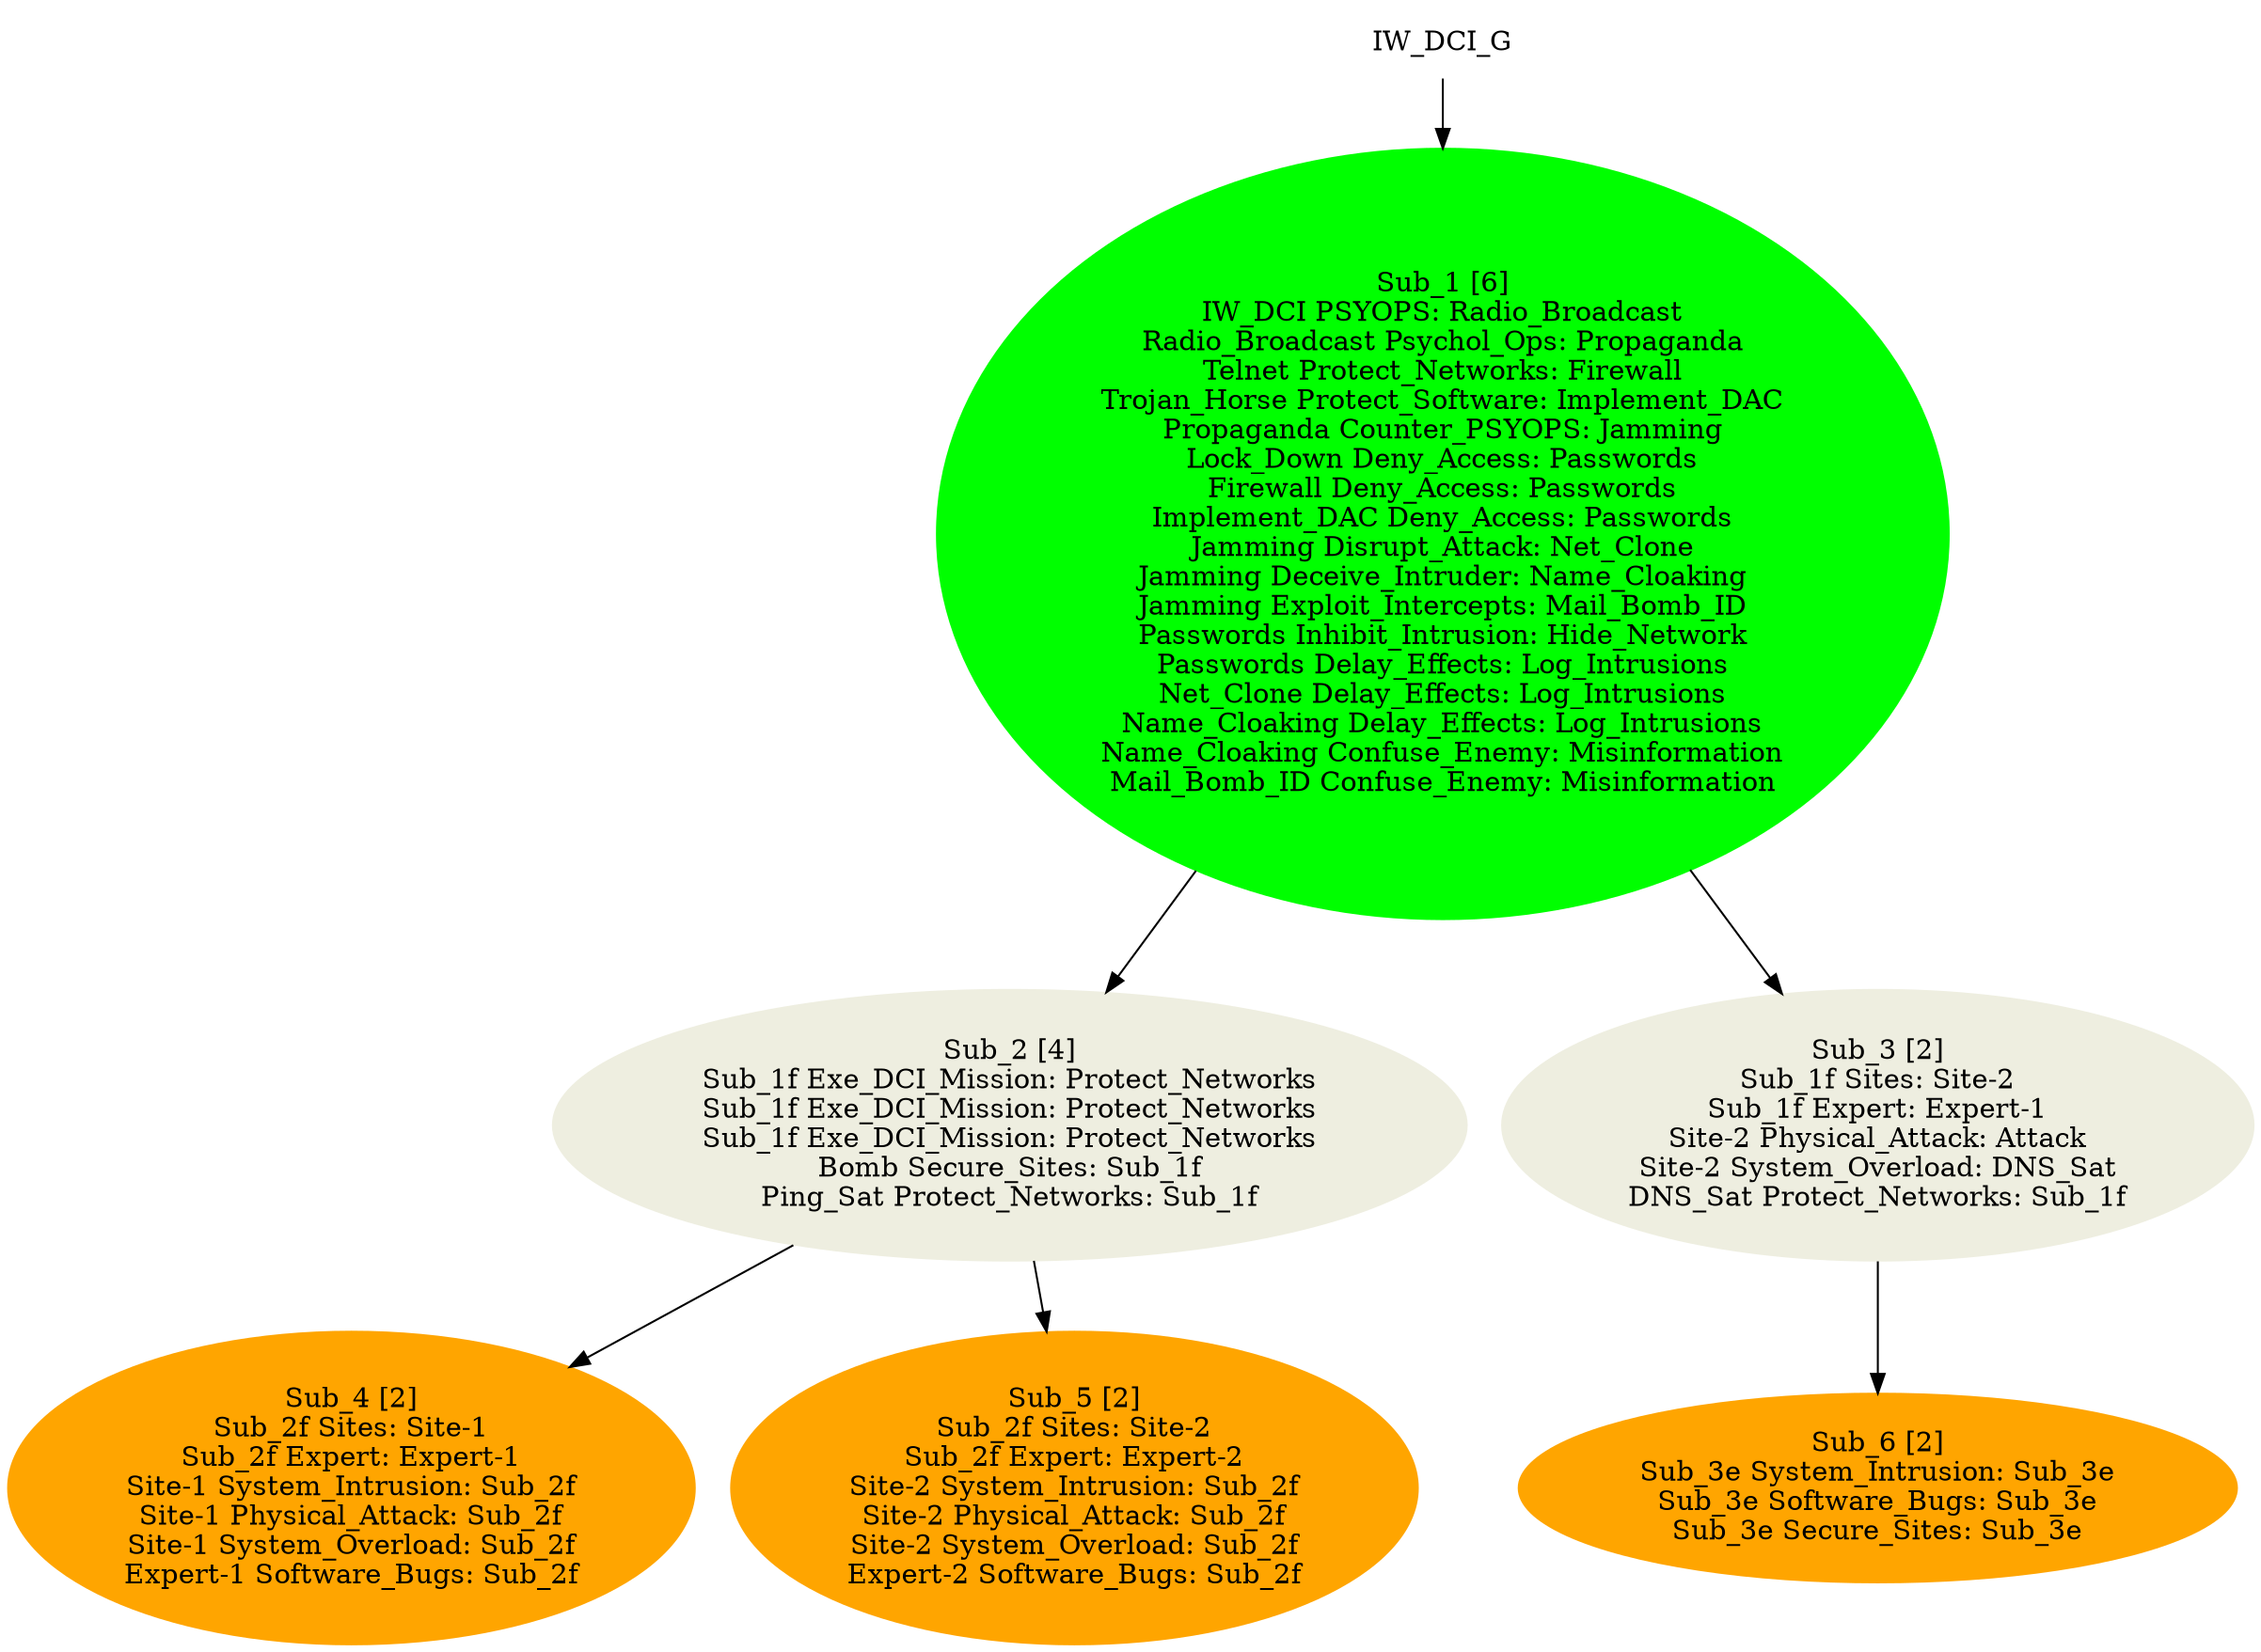 digraph G {
	node [style=filled];
IW_DCI_G;
 	IW_DCI_G [color=white, label="IW_DCI_G"];
	IW_DCI_G -> Sub_1;
 	Sub_1 [color=green1, label="Sub_1 [6]\nIW_DCI PSYOPS: Radio_Broadcast\nRadio_Broadcast Psychol_Ops: Propaganda\nTelnet Protect_Networks: Firewall\nTrojan_Horse Protect_Software: Implement_DAC\nPropaganda Counter_PSYOPS: Jamming\nLock_Down Deny_Access: Passwords\nFirewall Deny_Access: Passwords\nImplement_DAC Deny_Access: Passwords\nJamming Disrupt_Attack: Net_Clone\nJamming Deceive_Intruder: Name_Cloaking\nJamming Exploit_Intercepts: Mail_Bomb_ID\nPasswords Inhibit_Intrusion: Hide_Network\nPasswords Delay_Effects: Log_Intrusions\nNet_Clone Delay_Effects: Log_Intrusions\nName_Cloaking Delay_Effects: Log_Intrusions\nName_Cloaking Confuse_Enemy: Misinformation\nMail_Bomb_ID Confuse_Enemy: Misinformation\n"];
	Sub_1 -> Sub_2;
 	Sub_2 [color=ivory2, label="Sub_2 [4]\nSub_1f Exe_DCI_Mission: Protect_Networks\nSub_1f Exe_DCI_Mission: Protect_Networks\nSub_1f Exe_DCI_Mission: Protect_Networks\nBomb Secure_Sites: Sub_1f\nPing_Sat Protect_Networks: Sub_1f\n"];
	Sub_2 -> Sub_4;
 	Sub_4 [color=orange1, label="Sub_4 [2]\nSub_2f Sites: Site-1\nSub_2f Expert: Expert-1\nSite-1 System_Intrusion: Sub_2f\nSite-1 Physical_Attack: Sub_2f\nSite-1 System_Overload: Sub_2f\nExpert-1 Software_Bugs: Sub_2f\n"];
	Sub_2 -> Sub_5;
 	Sub_5 [color=orange1, label="Sub_5 [2]\nSub_2f Sites: Site-2\nSub_2f Expert: Expert-2\nSite-2 System_Intrusion: Sub_2f\nSite-2 Physical_Attack: Sub_2f\nSite-2 System_Overload: Sub_2f\nExpert-2 Software_Bugs: Sub_2f\n"];
	Sub_1 -> Sub_3;
 	Sub_3 [color=ivory2, label="Sub_3 [2]\nSub_1f Sites: Site-2\nSub_1f Expert: Expert-1\nSite-2 Physical_Attack: Attack\nSite-2 System_Overload: DNS_Sat\nDNS_Sat Protect_Networks: Sub_1f\n"];
	Sub_3 -> Sub_6;
 	Sub_6 [color=orange1, label="Sub_6 [2]\nSub_3e System_Intrusion: Sub_3e\nSub_3e Software_Bugs: Sub_3e\nSub_3e Secure_Sites: Sub_3e\n"];
}

